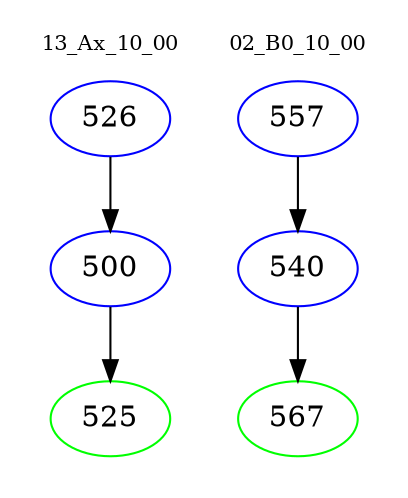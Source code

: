digraph{
subgraph cluster_0 {
color = white
label = "13_Ax_10_00";
fontsize=10;
T0_526 [label="526", color="blue"]
T0_526 -> T0_500 [color="black"]
T0_500 [label="500", color="blue"]
T0_500 -> T0_525 [color="black"]
T0_525 [label="525", color="green"]
}
subgraph cluster_1 {
color = white
label = "02_B0_10_00";
fontsize=10;
T1_557 [label="557", color="blue"]
T1_557 -> T1_540 [color="black"]
T1_540 [label="540", color="blue"]
T1_540 -> T1_567 [color="black"]
T1_567 [label="567", color="green"]
}
}
